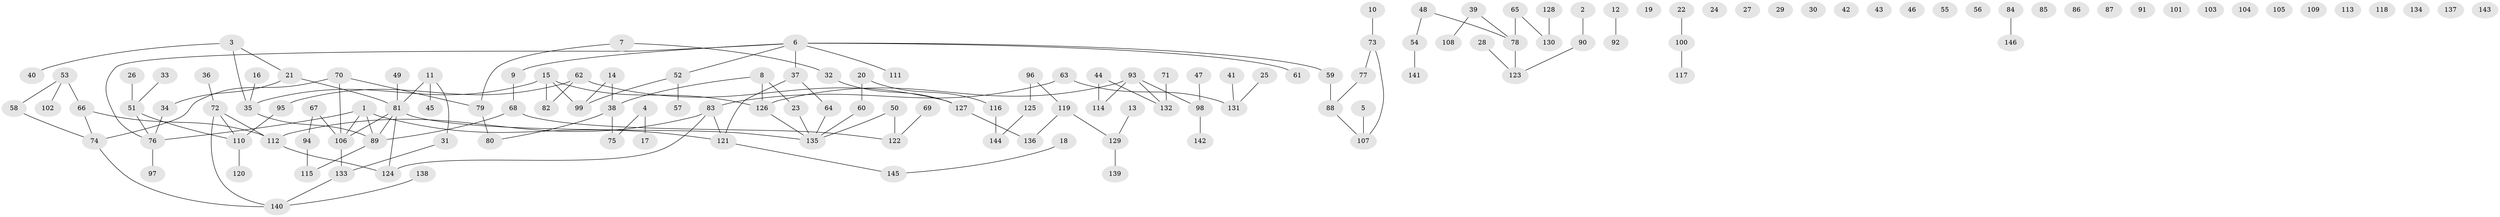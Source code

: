 // Generated by graph-tools (version 1.1) at 2025/33/03/09/25 02:33:40]
// undirected, 146 vertices, 143 edges
graph export_dot {
graph [start="1"]
  node [color=gray90,style=filled];
  1;
  2;
  3;
  4;
  5;
  6;
  7;
  8;
  9;
  10;
  11;
  12;
  13;
  14;
  15;
  16;
  17;
  18;
  19;
  20;
  21;
  22;
  23;
  24;
  25;
  26;
  27;
  28;
  29;
  30;
  31;
  32;
  33;
  34;
  35;
  36;
  37;
  38;
  39;
  40;
  41;
  42;
  43;
  44;
  45;
  46;
  47;
  48;
  49;
  50;
  51;
  52;
  53;
  54;
  55;
  56;
  57;
  58;
  59;
  60;
  61;
  62;
  63;
  64;
  65;
  66;
  67;
  68;
  69;
  70;
  71;
  72;
  73;
  74;
  75;
  76;
  77;
  78;
  79;
  80;
  81;
  82;
  83;
  84;
  85;
  86;
  87;
  88;
  89;
  90;
  91;
  92;
  93;
  94;
  95;
  96;
  97;
  98;
  99;
  100;
  101;
  102;
  103;
  104;
  105;
  106;
  107;
  108;
  109;
  110;
  111;
  112;
  113;
  114;
  115;
  116;
  117;
  118;
  119;
  120;
  121;
  122;
  123;
  124;
  125;
  126;
  127;
  128;
  129;
  130;
  131;
  132;
  133;
  134;
  135;
  136;
  137;
  138;
  139;
  140;
  141;
  142;
  143;
  144;
  145;
  146;
  1 -- 76;
  1 -- 89;
  1 -- 106;
  1 -- 121;
  2 -- 90;
  3 -- 21;
  3 -- 35;
  3 -- 40;
  4 -- 17;
  4 -- 75;
  5 -- 107;
  6 -- 9;
  6 -- 37;
  6 -- 52;
  6 -- 59;
  6 -- 61;
  6 -- 76;
  6 -- 111;
  7 -- 32;
  7 -- 79;
  8 -- 23;
  8 -- 38;
  8 -- 126;
  9 -- 68;
  10 -- 73;
  11 -- 31;
  11 -- 45;
  11 -- 81;
  12 -- 92;
  13 -- 129;
  14 -- 38;
  14 -- 99;
  15 -- 35;
  15 -- 82;
  15 -- 99;
  15 -- 126;
  16 -- 35;
  18 -- 145;
  20 -- 60;
  20 -- 116;
  21 -- 34;
  21 -- 81;
  22 -- 100;
  23 -- 135;
  25 -- 131;
  26 -- 51;
  28 -- 123;
  31 -- 133;
  32 -- 127;
  33 -- 51;
  34 -- 76;
  35 -- 89;
  36 -- 72;
  37 -- 64;
  37 -- 121;
  38 -- 75;
  38 -- 80;
  39 -- 78;
  39 -- 108;
  41 -- 131;
  44 -- 114;
  44 -- 132;
  47 -- 98;
  48 -- 54;
  48 -- 78;
  49 -- 81;
  50 -- 122;
  50 -- 135;
  51 -- 76;
  51 -- 110;
  52 -- 57;
  52 -- 99;
  53 -- 58;
  53 -- 66;
  53 -- 102;
  54 -- 141;
  58 -- 74;
  59 -- 88;
  60 -- 135;
  62 -- 82;
  62 -- 95;
  62 -- 127;
  63 -- 83;
  63 -- 131;
  64 -- 135;
  65 -- 78;
  65 -- 130;
  66 -- 74;
  66 -- 112;
  67 -- 94;
  67 -- 106;
  68 -- 89;
  68 -- 122;
  69 -- 122;
  70 -- 74;
  70 -- 79;
  70 -- 106;
  71 -- 132;
  72 -- 110;
  72 -- 112;
  72 -- 140;
  73 -- 77;
  73 -- 107;
  74 -- 140;
  76 -- 97;
  77 -- 88;
  78 -- 123;
  79 -- 80;
  81 -- 89;
  81 -- 106;
  81 -- 124;
  81 -- 135;
  83 -- 112;
  83 -- 121;
  83 -- 124;
  84 -- 146;
  88 -- 107;
  89 -- 115;
  90 -- 123;
  93 -- 98;
  93 -- 114;
  93 -- 126;
  93 -- 132;
  94 -- 115;
  95 -- 110;
  96 -- 119;
  96 -- 125;
  98 -- 142;
  100 -- 117;
  106 -- 133;
  110 -- 120;
  112 -- 124;
  116 -- 144;
  119 -- 129;
  119 -- 136;
  121 -- 145;
  125 -- 144;
  126 -- 135;
  127 -- 136;
  128 -- 130;
  129 -- 139;
  133 -- 140;
  138 -- 140;
}
